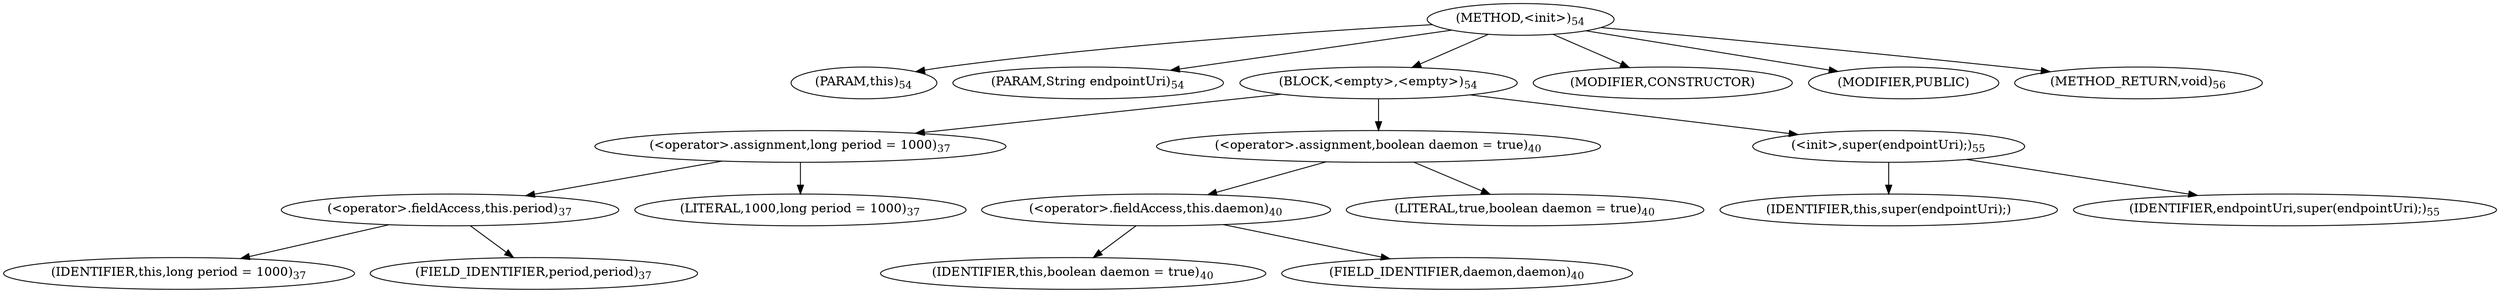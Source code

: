 digraph "&lt;init&gt;" {  
"109" [label = <(METHOD,&lt;init&gt;)<SUB>54</SUB>> ]
"12" [label = <(PARAM,this)<SUB>54</SUB>> ]
"110" [label = <(PARAM,String endpointUri)<SUB>54</SUB>> ]
"111" [label = <(BLOCK,&lt;empty&gt;,&lt;empty&gt;)<SUB>54</SUB>> ]
"112" [label = <(&lt;operator&gt;.assignment,long period = 1000)<SUB>37</SUB>> ]
"113" [label = <(&lt;operator&gt;.fieldAccess,this.period)<SUB>37</SUB>> ]
"114" [label = <(IDENTIFIER,this,long period = 1000)<SUB>37</SUB>> ]
"115" [label = <(FIELD_IDENTIFIER,period,period)<SUB>37</SUB>> ]
"116" [label = <(LITERAL,1000,long period = 1000)<SUB>37</SUB>> ]
"117" [label = <(&lt;operator&gt;.assignment,boolean daemon = true)<SUB>40</SUB>> ]
"118" [label = <(&lt;operator&gt;.fieldAccess,this.daemon)<SUB>40</SUB>> ]
"119" [label = <(IDENTIFIER,this,boolean daemon = true)<SUB>40</SUB>> ]
"120" [label = <(FIELD_IDENTIFIER,daemon,daemon)<SUB>40</SUB>> ]
"121" [label = <(LITERAL,true,boolean daemon = true)<SUB>40</SUB>> ]
"122" [label = <(&lt;init&gt;,super(endpointUri);)<SUB>55</SUB>> ]
"11" [label = <(IDENTIFIER,this,super(endpointUri);)> ]
"123" [label = <(IDENTIFIER,endpointUri,super(endpointUri);)<SUB>55</SUB>> ]
"124" [label = <(MODIFIER,CONSTRUCTOR)> ]
"125" [label = <(MODIFIER,PUBLIC)> ]
"126" [label = <(METHOD_RETURN,void)<SUB>56</SUB>> ]
  "109" -> "12" 
  "109" -> "110" 
  "109" -> "111" 
  "109" -> "124" 
  "109" -> "125" 
  "109" -> "126" 
  "111" -> "112" 
  "111" -> "117" 
  "111" -> "122" 
  "112" -> "113" 
  "112" -> "116" 
  "113" -> "114" 
  "113" -> "115" 
  "117" -> "118" 
  "117" -> "121" 
  "118" -> "119" 
  "118" -> "120" 
  "122" -> "11" 
  "122" -> "123" 
}
